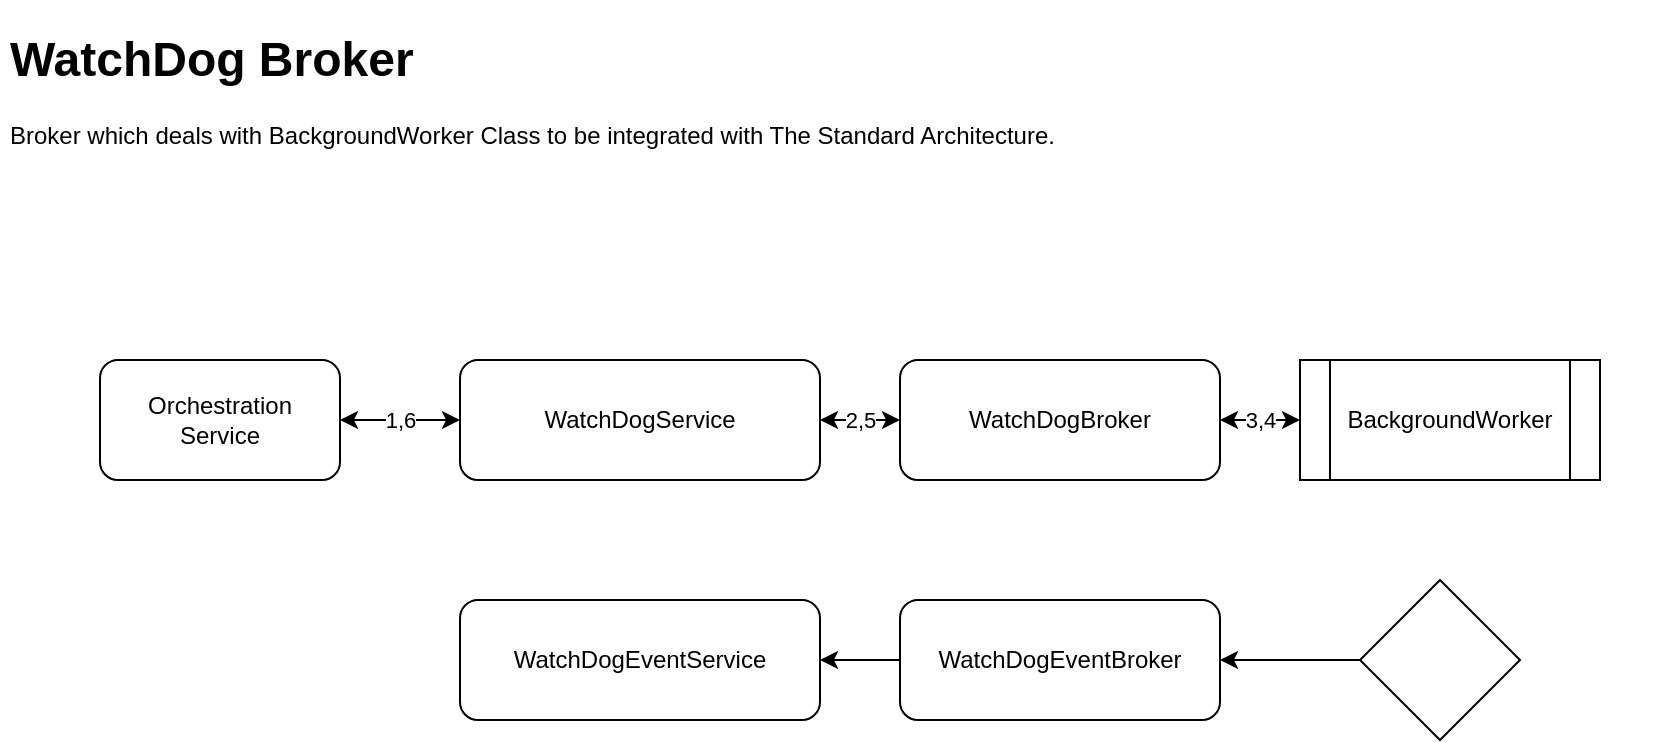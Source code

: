 <mxfile version="17.4.2" type="device"><diagram id="WOv2Kg9QwyeW6pNx-Fl9" name="Page-1"><mxGraphModel dx="2247" dy="901" grid="1" gridSize="10" guides="1" tooltips="1" connect="1" arrows="1" fold="1" page="1" pageScale="1" pageWidth="827" pageHeight="1169" math="0" shadow="0"><root><mxCell id="0"/><mxCell id="1" parent="0"/><mxCell id="fzygrPIcqbGt1ZVRBZLJ-1" value="BackgroundWorker" style="shape=process;whiteSpace=wrap;html=1;backgroundOutline=1;" vertex="1" parent="1"><mxGeometry x="620" y="180" width="150" height="60" as="geometry"/></mxCell><mxCell id="fzygrPIcqbGt1ZVRBZLJ-3" value="3,4" style="edgeStyle=orthogonalEdgeStyle;rounded=0;orthogonalLoop=1;jettySize=auto;html=1;startArrow=classic;startFill=1;" edge="1" parent="1" source="fzygrPIcqbGt1ZVRBZLJ-2" target="fzygrPIcqbGt1ZVRBZLJ-1"><mxGeometry relative="1" as="geometry"/></mxCell><mxCell id="fzygrPIcqbGt1ZVRBZLJ-2" value="WatchDogBroker" style="rounded=1;whiteSpace=wrap;html=1;" vertex="1" parent="1"><mxGeometry x="420" y="180" width="160" height="60" as="geometry"/></mxCell><mxCell id="fzygrPIcqbGt1ZVRBZLJ-5" value="2,5" style="edgeStyle=orthogonalEdgeStyle;rounded=0;orthogonalLoop=1;jettySize=auto;html=1;startArrow=classic;startFill=1;" edge="1" parent="1" source="fzygrPIcqbGt1ZVRBZLJ-4" target="fzygrPIcqbGt1ZVRBZLJ-2"><mxGeometry relative="1" as="geometry"/></mxCell><mxCell id="fzygrPIcqbGt1ZVRBZLJ-4" value="WatchDogService" style="rounded=1;whiteSpace=wrap;html=1;" vertex="1" parent="1"><mxGeometry x="200" y="180" width="180" height="60" as="geometry"/></mxCell><mxCell id="fzygrPIcqbGt1ZVRBZLJ-7" value="1,6" style="edgeStyle=orthogonalEdgeStyle;rounded=0;orthogonalLoop=1;jettySize=auto;html=1;entryX=0;entryY=0.5;entryDx=0;entryDy=0;strokeColor=default;sketch=0;startArrow=classic;startFill=1;" edge="1" parent="1" source="fzygrPIcqbGt1ZVRBZLJ-6" target="fzygrPIcqbGt1ZVRBZLJ-4"><mxGeometry relative="1" as="geometry"/></mxCell><mxCell id="fzygrPIcqbGt1ZVRBZLJ-6" value="Orchestration&lt;br&gt;Service" style="rounded=1;whiteSpace=wrap;html=1;" vertex="1" parent="1"><mxGeometry x="20" y="180" width="120" height="60" as="geometry"/></mxCell><mxCell id="fzygrPIcqbGt1ZVRBZLJ-9" value="&lt;h1&gt;WatchDog Broker&lt;/h1&gt;&lt;p&gt;Broker which deals with BackgroundWorker Class to be integrated with The Standard Architecture.&lt;/p&gt;" style="text;html=1;strokeColor=none;fillColor=none;spacing=5;spacingTop=-20;whiteSpace=wrap;overflow=hidden;rounded=0;" vertex="1" parent="1"><mxGeometry x="-30" y="10" width="830" height="120" as="geometry"/></mxCell><mxCell id="fzygrPIcqbGt1ZVRBZLJ-10" value="WatchDogEventService" style="rounded=1;whiteSpace=wrap;html=1;" vertex="1" parent="1"><mxGeometry x="200" y="300" width="180" height="60" as="geometry"/></mxCell><mxCell id="fzygrPIcqbGt1ZVRBZLJ-14" style="edgeStyle=orthogonalEdgeStyle;sketch=0;jumpStyle=none;orthogonalLoop=1;jettySize=auto;html=1;entryX=1;entryY=0.5;entryDx=0;entryDy=0;strokeColor=default;rounded=0;" edge="1" parent="1" source="fzygrPIcqbGt1ZVRBZLJ-12" target="fzygrPIcqbGt1ZVRBZLJ-10"><mxGeometry relative="1" as="geometry"/></mxCell><mxCell id="fzygrPIcqbGt1ZVRBZLJ-12" value="WatchDogEventBroker" style="rounded=1;whiteSpace=wrap;html=1;" vertex="1" parent="1"><mxGeometry x="420" y="300" width="160" height="60" as="geometry"/></mxCell><mxCell id="fzygrPIcqbGt1ZVRBZLJ-16" style="edgeStyle=orthogonalEdgeStyle;rounded=0;sketch=0;jumpStyle=none;orthogonalLoop=1;jettySize=auto;html=1;strokeColor=default;" edge="1" parent="1" source="fzygrPIcqbGt1ZVRBZLJ-15" target="fzygrPIcqbGt1ZVRBZLJ-12"><mxGeometry relative="1" as="geometry"/></mxCell><mxCell id="fzygrPIcqbGt1ZVRBZLJ-15" value="" style="rhombus;whiteSpace=wrap;html=1;" vertex="1" parent="1"><mxGeometry x="650" y="290" width="80" height="80" as="geometry"/></mxCell></root></mxGraphModel></diagram></mxfile>